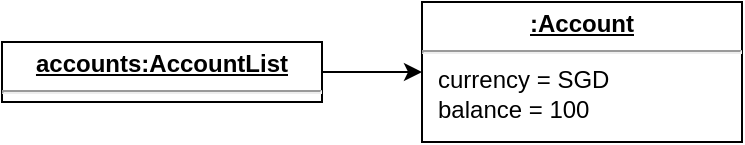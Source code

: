 <mxfile version="20.5.3" type="embed"><diagram name="Page-1" id="v4ziq1084OC3r5P064cD"><mxGraphModel dx="945" dy="740" grid="1" gridSize="10" guides="1" tooltips="1" connect="1" arrows="1" fold="1" page="1" pageScale="1" pageWidth="850" pageHeight="1100" background="#ffffff" math="0" shadow="0"><root><mxCell id="0"/><mxCell id="1" parent="0"/><mxCell id="0cACc6DXIe0P9l7puqH--3" style="edgeStyle=orthogonalEdgeStyle;rounded=0;orthogonalLoop=1;jettySize=auto;html=1;" parent="1" source="0cACc6DXIe0P9l7puqH--1" target="0cACc6DXIe0P9l7puqH--2" edge="1"><mxGeometry relative="1" as="geometry"/></mxCell><mxCell id="0cACc6DXIe0P9l7puqH--1" value="&lt;p style=&quot;margin:0px;margin-top:4px;text-align:center;text-decoration:underline;&quot;&gt;&lt;b&gt;accounts:AccountList&lt;/b&gt;&lt;/p&gt;&lt;hr&gt;&lt;p style=&quot;margin:0px;margin-left:8px;&quot;&gt;&lt;br&gt;&lt;/p&gt;" style="verticalAlign=top;align=left;overflow=fill;fontSize=12;fontFamily=Helvetica;html=1;whiteSpace=wrap;" parent="1" vertex="1"><mxGeometry x="210" y="210" width="160" height="30" as="geometry"/></mxCell><mxCell id="0cACc6DXIe0P9l7puqH--2" value="&lt;p style=&quot;margin:0px;margin-top:4px;text-align:center;text-decoration:underline;&quot;&gt;&lt;b&gt;:Account&lt;/b&gt;&lt;/p&gt;&lt;hr&gt;&lt;p style=&quot;margin:0px;margin-left:8px;&quot;&gt;currency = SGD&lt;/p&gt;&lt;p style=&quot;margin:0px;margin-left:8px;&quot;&gt;balance = 100&lt;/p&gt;" style="verticalAlign=top;align=left;overflow=fill;fontSize=12;fontFamily=Helvetica;html=1;whiteSpace=wrap;" parent="1" vertex="1"><mxGeometry x="420" y="190" width="160" height="70" as="geometry"/></mxCell></root></mxGraphModel></diagram></mxfile>